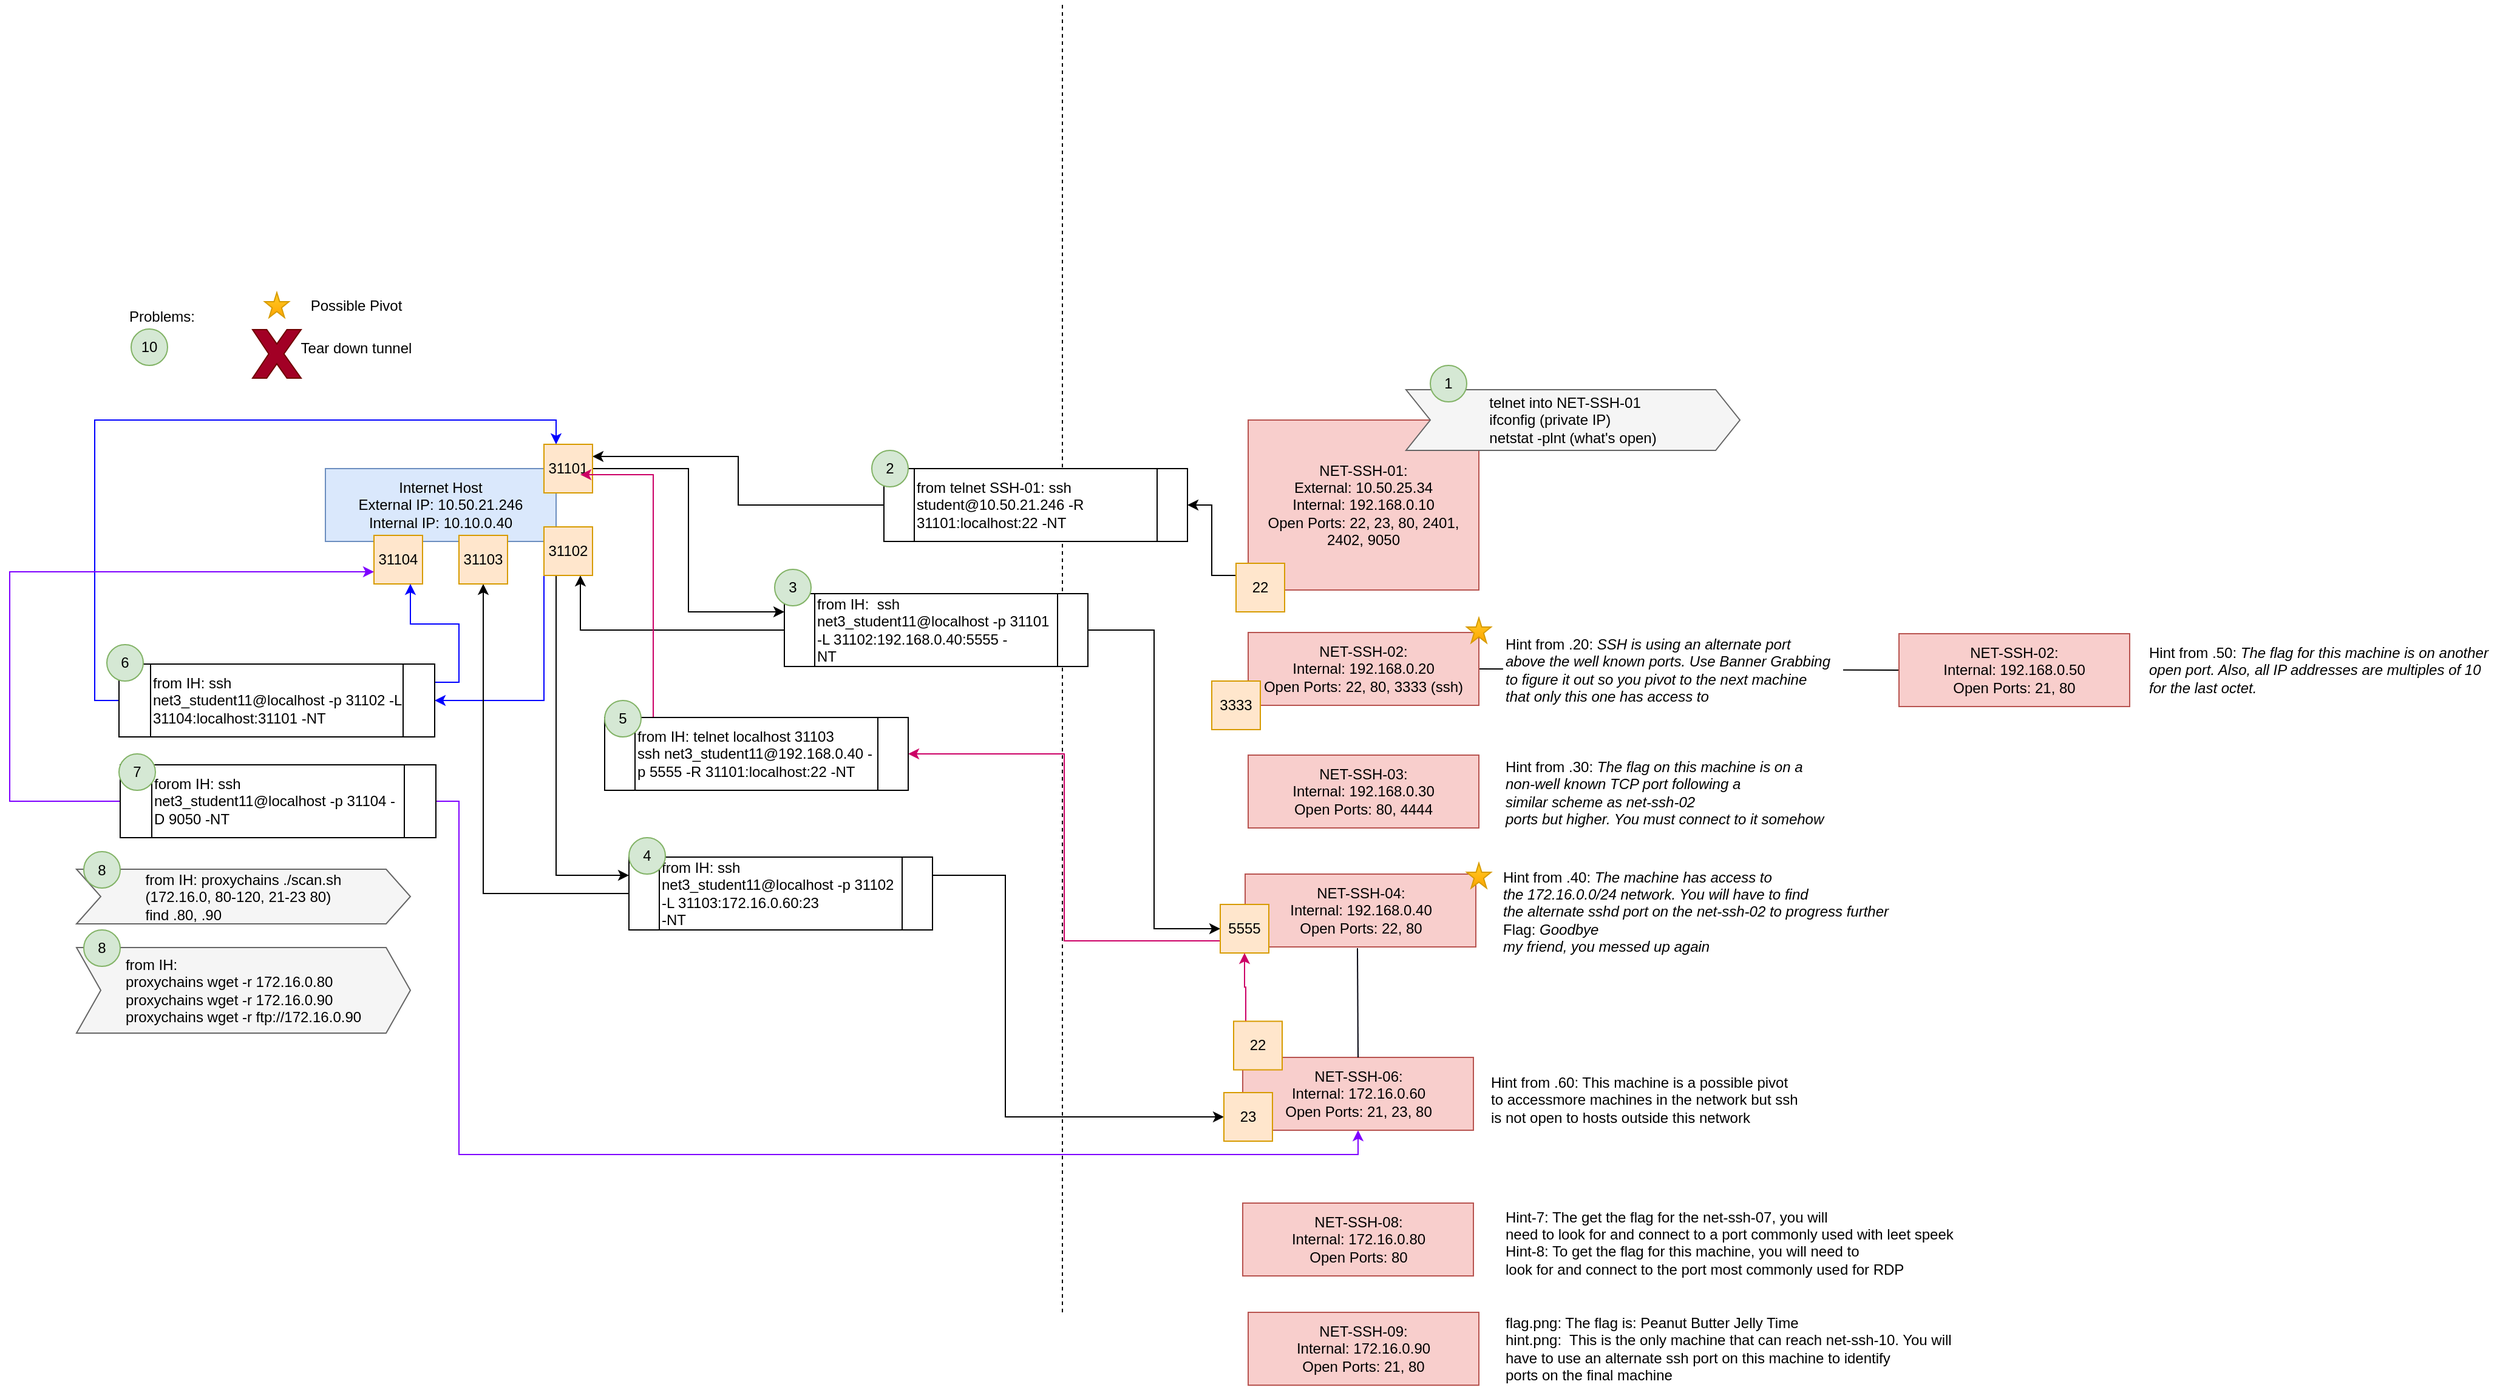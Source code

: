 <mxfile version="16.5.6" type="github">
  <diagram id="JSSCa7bkJR9PmikTlj4o" name="Page-1">
    <mxGraphModel dx="2347" dy="1815" grid="1" gridSize="10" guides="1" tooltips="1" connect="1" arrows="1" fold="1" page="1" pageScale="1" pageWidth="850" pageHeight="1100" math="0" shadow="0">
      <root>
        <mxCell id="0" />
        <mxCell id="1" parent="0" />
        <mxCell id="V4ygMix9neK_rHeA2cn2-54" value="" style="endArrow=none;dashed=1;html=1;rounded=0;fontColor=#000000;startArrow=none;" parent="1" edge="1">
          <mxGeometry width="50" height="50" relative="1" as="geometry">
            <mxPoint x="487" y="890" as="sourcePoint" />
            <mxPoint x="487" y="-190" as="targetPoint" />
          </mxGeometry>
        </mxCell>
        <mxCell id="V4ygMix9neK_rHeA2cn2-47" value="" style="endArrow=none;html=1;rounded=0;fontColor=#99FF99;exitX=1;exitY=0.5;exitDx=0;exitDy=0;entryX=0;entryY=0.5;entryDx=0;entryDy=0;" parent="1" source="duze3X__lLn2EJtRwXXi-15" target="V4ygMix9neK_rHeA2cn2-45" edge="1">
          <mxGeometry width="50" height="50" relative="1" as="geometry">
            <mxPoint x="820" y="520" as="sourcePoint" />
            <mxPoint x="1170" y="360" as="targetPoint" />
          </mxGeometry>
        </mxCell>
        <mxCell id="2QfLTyrHY2M2lkCo5Ux--1" value="Internet Host&lt;br&gt;External IP: 10.50.21.246&lt;br&gt;Internal IP: 10.10.0.40" style="rounded=0;whiteSpace=wrap;html=1;fillColor=#dae8fc;strokeColor=#6c8ebf;" parent="1" vertex="1">
          <mxGeometry x="-120" y="195" width="190" height="60" as="geometry" />
        </mxCell>
        <mxCell id="2QfLTyrHY2M2lkCo5Ux--8" value="NET-SSH-01:&lt;br&gt;External: 10.50.25.34&lt;br&gt;Internal:&amp;nbsp;192.168.0.10&lt;br&gt;Open Ports: 22, 23, 80, 2401, 2402, 9050" style="rounded=0;whiteSpace=wrap;html=1;fillColor=#f8cecc;strokeColor=#b85450;" parent="1" vertex="1">
          <mxGeometry x="640" y="155" width="190" height="140" as="geometry" />
        </mxCell>
        <mxCell id="duze3X__lLn2EJtRwXXi-10" style="edgeStyle=orthogonalEdgeStyle;rounded=0;orthogonalLoop=1;jettySize=auto;html=1;exitX=0;exitY=0.5;exitDx=0;exitDy=0;entryX=1;entryY=0.25;entryDx=0;entryDy=0;" parent="1" source="duze3X__lLn2EJtRwXXi-2" target="duze3X__lLn2EJtRwXXi-9" edge="1">
          <mxGeometry relative="1" as="geometry" />
        </mxCell>
        <mxCell id="duze3X__lLn2EJtRwXXi-2" value="from telnet SSH-01: ssh student@10.50.21.246 -R 31101:localhost:22 -NT" style="shape=process;whiteSpace=wrap;html=1;backgroundOutline=1;align=left;" parent="1" vertex="1">
          <mxGeometry x="340" y="195" width="250" height="60" as="geometry" />
        </mxCell>
        <mxCell id="duze3X__lLn2EJtRwXXi-6" style="edgeStyle=orthogonalEdgeStyle;rounded=0;orthogonalLoop=1;jettySize=auto;html=1;exitX=0;exitY=0.25;exitDx=0;exitDy=0;entryX=1;entryY=0.5;entryDx=0;entryDy=0;" parent="1" source="duze3X__lLn2EJtRwXXi-5" target="duze3X__lLn2EJtRwXXi-2" edge="1">
          <mxGeometry relative="1" as="geometry" />
        </mxCell>
        <mxCell id="duze3X__lLn2EJtRwXXi-5" value="22" style="whiteSpace=wrap;html=1;aspect=fixed;fillColor=#ffe6cc;strokeColor=#d79b00;" parent="1" vertex="1">
          <mxGeometry x="630" y="273" width="40" height="40" as="geometry" />
        </mxCell>
        <mxCell id="V4ygMix9neK_rHeA2cn2-27" style="edgeStyle=orthogonalEdgeStyle;rounded=0;orthogonalLoop=1;jettySize=auto;html=1;exitX=1;exitY=0.5;exitDx=0;exitDy=0;entryX=0;entryY=0.25;entryDx=0;entryDy=0;" parent="1" source="duze3X__lLn2EJtRwXXi-9" target="V4ygMix9neK_rHeA2cn2-17" edge="1">
          <mxGeometry relative="1" as="geometry" />
        </mxCell>
        <mxCell id="duze3X__lLn2EJtRwXXi-9" value="31101" style="whiteSpace=wrap;html=1;aspect=fixed;fillColor=#ffe6cc;strokeColor=#d79b00;" parent="1" vertex="1">
          <mxGeometry x="60" y="175" width="40" height="40" as="geometry" />
        </mxCell>
        <mxCell id="duze3X__lLn2EJtRwXXi-15" value="NET-SSH-02:&lt;br&gt;Internal:&amp;nbsp;192.168.0.20&lt;br&gt;Open Ports: 22, 80, 3333 (ssh)" style="rounded=0;whiteSpace=wrap;html=1;fillColor=#f8cecc;strokeColor=#b85450;" parent="1" vertex="1">
          <mxGeometry x="640" y="330" width="190" height="60" as="geometry" />
        </mxCell>
        <mxCell id="duze3X__lLn2EJtRwXXi-16" value="NET-SSH-03:&lt;br&gt;Internal:&amp;nbsp;192.168.0.30&lt;br&gt;Open Ports: 80, 4444" style="rounded=0;whiteSpace=wrap;html=1;fillColor=#f8cecc;strokeColor=#b85450;" parent="1" vertex="1">
          <mxGeometry x="640" y="431" width="190" height="60" as="geometry" />
        </mxCell>
        <mxCell id="duze3X__lLn2EJtRwXXi-17" value="NET-SSH-04:&lt;br&gt;Internal:&amp;nbsp;192.168.0.40&lt;br&gt;Open Ports: 22, 80" style="rounded=0;whiteSpace=wrap;html=1;fillColor=#f8cecc;strokeColor=#b85450;" parent="1" vertex="1">
          <mxGeometry x="637.5" y="529" width="190" height="60" as="geometry" />
        </mxCell>
        <mxCell id="mYg_Y59IcBYT0eOCHOQk-1" value="&lt;div style=&quot;text-align: left&quot;&gt;&lt;span style=&quot;color: rgb(0 , 0 , 0)&quot;&gt;telnet into NET-SSH-01&amp;nbsp;&lt;/span&gt;&lt;/div&gt;&lt;div style=&quot;text-align: left&quot;&gt;&lt;span style=&quot;color: rgb(0 , 0 , 0)&quot;&gt;ifconfig (private IP)&lt;/span&gt;&lt;/div&gt;&lt;div style=&quot;text-align: left&quot;&gt;&lt;span style=&quot;color: rgb(0 , 0 , 0)&quot;&gt;netstat -plnt (what&#39;s open)&lt;/span&gt;&lt;/div&gt;" style="shape=step;perimeter=stepPerimeter;whiteSpace=wrap;html=1;fixedSize=1;align=center;fillColor=#f5f5f5;fontColor=#333333;strokeColor=#666666;" parent="1" vertex="1">
          <mxGeometry x="770" y="130" width="275" height="50" as="geometry" />
        </mxCell>
        <mxCell id="duze3X__lLn2EJtRwXXi-3" value="1" style="ellipse;whiteSpace=wrap;html=1;aspect=fixed;fillColor=#d5e8d4;strokeColor=#82b366;" parent="1" vertex="1">
          <mxGeometry x="790" y="110" width="30" height="30" as="geometry" />
        </mxCell>
        <mxCell id="duze3X__lLn2EJtRwXXi-19" value="2" style="ellipse;whiteSpace=wrap;html=1;aspect=fixed;fillColor=#d5e8d4;strokeColor=#82b366;" parent="1" vertex="1">
          <mxGeometry x="330" y="180" width="30" height="30" as="geometry" />
        </mxCell>
        <mxCell id="duze3X__lLn2EJtRwXXi-23" value="Problems:" style="text;html=1;align=center;verticalAlign=middle;resizable=0;points=[];autosize=1;strokeColor=none;fillColor=none;" parent="1" vertex="1">
          <mxGeometry x="-290" y="60" width="70" height="20" as="geometry" />
        </mxCell>
        <mxCell id="duze3X__lLn2EJtRwXXi-24" value="Hint from .20:&amp;nbsp;&lt;i&gt;&lt;span style=&quot;font-size: 9pt ; line-height: 107%&quot;&gt;SSH is using an alternate port &lt;br&gt;above the well known ports. Use Banner Grabbing &lt;br&gt;to figure it out so you pivot to the next machine &lt;br&gt;that only this one has access to&lt;/span&gt;&lt;/i&gt;" style="text;html=1;align=left;verticalAlign=middle;resizable=0;points=[];autosize=1;strokeColor=none;fillColor=#FFFFFF;" parent="1" vertex="1">
          <mxGeometry x="850" y="331" width="280" height="60" as="geometry" />
        </mxCell>
        <mxCell id="duze3X__lLn2EJtRwXXi-25" value="Hint from .30: &lt;i&gt;The flag on this machine is on a &lt;br&gt;non-well known TCP port following a &lt;br&gt;similar scheme as net-ssh-02 &lt;br&gt;ports but higher. You must connect to it somehow&amp;nbsp;&lt;/i&gt;&amp;nbsp;" style="text;html=1;align=left;verticalAlign=middle;resizable=0;points=[];autosize=1;strokeColor=none;fillColor=none;" parent="1" vertex="1">
          <mxGeometry x="850" y="432" width="280" height="60" as="geometry" />
        </mxCell>
        <mxCell id="duze3X__lLn2EJtRwXXi-27" value="&lt;div&gt;Hint from .40: &lt;i&gt;The machine has access to&amp;nbsp;&lt;/i&gt;&lt;/div&gt;&lt;div&gt;&lt;i&gt;the 172.16.0.0/24 network. You will have to find&amp;nbsp;&lt;/i&gt;&lt;/div&gt;&lt;div&gt;&lt;i&gt;the alternate sshd port on the net-ssh-02 to progress further&lt;/i&gt;&lt;/div&gt;&lt;div&gt;Flag: &lt;i&gt;Goodbye&lt;/i&gt;&lt;/div&gt;&lt;div&gt;&lt;i&gt;my friend, you messed up again&lt;/i&gt;&lt;/div&gt;" style="text;html=1;align=left;verticalAlign=middle;resizable=0;points=[];autosize=1;strokeColor=none;fillColor=none;" parent="1" vertex="1">
          <mxGeometry x="847.5" y="520" width="330" height="80" as="geometry" />
        </mxCell>
        <mxCell id="V4ygMix9neK_rHeA2cn2-22" style="edgeStyle=orthogonalEdgeStyle;rounded=0;orthogonalLoop=1;jettySize=auto;html=1;exitX=1;exitY=0.5;exitDx=0;exitDy=0;entryX=0;entryY=0.5;entryDx=0;entryDy=0;" parent="1" source="V4ygMix9neK_rHeA2cn2-17" target="WIV3rkEMDpp98gtpgbOe-2" edge="1">
          <mxGeometry relative="1" as="geometry" />
        </mxCell>
        <mxCell id="V4ygMix9neK_rHeA2cn2-28" style="edgeStyle=orthogonalEdgeStyle;rounded=0;orthogonalLoop=1;jettySize=auto;html=1;exitX=0;exitY=0.5;exitDx=0;exitDy=0;entryX=0.75;entryY=1;entryDx=0;entryDy=0;" parent="1" source="V4ygMix9neK_rHeA2cn2-17" target="V4ygMix9neK_rHeA2cn2-29" edge="1">
          <mxGeometry relative="1" as="geometry">
            <mxPoint x="40" y="280" as="targetPoint" />
          </mxGeometry>
        </mxCell>
        <mxCell id="V4ygMix9neK_rHeA2cn2-17" value="from IH:&amp;nbsp;&lt;span&gt;&amp;nbsp;ssh net3_student11@localhost -p 31101 -L 31102:192.168.0.40:5555 -&lt;/span&gt;&lt;div&gt;NT&lt;/div&gt;" style="shape=process;whiteSpace=wrap;html=1;backgroundOutline=1;align=left;" parent="1" vertex="1">
          <mxGeometry x="258" y="298" width="250" height="60" as="geometry" />
        </mxCell>
        <mxCell id="V4ygMix9neK_rHeA2cn2-21" value="3333" style="whiteSpace=wrap;html=1;aspect=fixed;fillColor=#ffe6cc;strokeColor=#d79b00;" parent="1" vertex="1">
          <mxGeometry x="610" y="370" width="40" height="40" as="geometry" />
        </mxCell>
        <mxCell id="WIV3rkEMDpp98gtpgbOe-25" style="edgeStyle=orthogonalEdgeStyle;rounded=0;orthogonalLoop=1;jettySize=auto;html=1;exitX=0.25;exitY=1;exitDx=0;exitDy=0;entryX=0;entryY=0.25;entryDx=0;entryDy=0;" parent="1" source="V4ygMix9neK_rHeA2cn2-29" target="WIV3rkEMDpp98gtpgbOe-23" edge="1">
          <mxGeometry relative="1" as="geometry" />
        </mxCell>
        <mxCell id="rbnCeYtW4sFdPo3E8ZL8-12" style="edgeStyle=orthogonalEdgeStyle;rounded=0;orthogonalLoop=1;jettySize=auto;html=1;exitX=0;exitY=1;exitDx=0;exitDy=0;entryX=1;entryY=0.5;entryDx=0;entryDy=0;strokeColor=#0000FF;" edge="1" parent="1" source="V4ygMix9neK_rHeA2cn2-29" target="WIV3rkEMDpp98gtpgbOe-40">
          <mxGeometry relative="1" as="geometry" />
        </mxCell>
        <mxCell id="V4ygMix9neK_rHeA2cn2-29" value="31102" style="whiteSpace=wrap;html=1;aspect=fixed;fillColor=#ffe6cc;strokeColor=#d79b00;" parent="1" vertex="1">
          <mxGeometry x="60" y="243" width="40" height="40" as="geometry" />
        </mxCell>
        <mxCell id="V4ygMix9neK_rHeA2cn2-40" value="10" style="ellipse;whiteSpace=wrap;html=1;aspect=fixed;fillColor=#d5e8d4;strokeColor=#82b366;" parent="1" vertex="1">
          <mxGeometry x="-280" y="80" width="30" height="30" as="geometry" />
        </mxCell>
        <mxCell id="V4ygMix9neK_rHeA2cn2-45" value="NET-SSH-02:&lt;br&gt;Internal:&amp;nbsp;192.168.0.50&lt;br&gt;Open Ports: 21, 80" style="rounded=0;whiteSpace=wrap;html=1;fillColor=#f8cecc;strokeColor=#b85450;" parent="1" vertex="1">
          <mxGeometry x="1176" y="331" width="190" height="60" as="geometry" />
        </mxCell>
        <mxCell id="V4ygMix9neK_rHeA2cn2-46" value="Hint from .50: &lt;i&gt;The flag for this machine is on another&lt;br&gt;open port. Also, all IP addresses are multiples of 10&lt;br&gt;for the last octet.&lt;br&gt;&lt;/i&gt;" style="text;html=1;align=left;verticalAlign=middle;resizable=0;points=[];autosize=1;strokeColor=none;fillColor=none;" parent="1" vertex="1">
          <mxGeometry x="1380" y="336" width="290" height="50" as="geometry" />
        </mxCell>
        <mxCell id="V4ygMix9neK_rHeA2cn2-48" value="" style="verticalLabelPosition=bottom;verticalAlign=top;html=1;shape=mxgraph.basic.star;strokeColor=#d79b00;fillColor=#ffcd28;gradientColor=#ffa500;" parent="1" vertex="1">
          <mxGeometry x="820" y="318" width="20" height="20.5" as="geometry" />
        </mxCell>
        <mxCell id="V4ygMix9neK_rHeA2cn2-50" value="" style="verticalLabelPosition=bottom;verticalAlign=top;html=1;shape=mxgraph.basic.star;strokeColor=#d79b00;fillColor=#ffcd28;gradientColor=#ffa500;" parent="1" vertex="1">
          <mxGeometry x="-170" y="50" width="20" height="20.5" as="geometry" />
        </mxCell>
        <mxCell id="V4ygMix9neK_rHeA2cn2-51" value="Possible Pivot" style="text;html=1;align=center;verticalAlign=middle;resizable=0;points=[];autosize=1;strokeColor=none;fillColor=none;fontColor=#000000;" parent="1" vertex="1">
          <mxGeometry x="-140" y="50.5" width="90" height="20" as="geometry" />
        </mxCell>
        <mxCell id="V4ygMix9neK_rHeA2cn2-52" value="" style="verticalLabelPosition=bottom;verticalAlign=top;html=1;shape=mxgraph.basic.x;fillColor=#a20025;fontColor=#ffffff;strokeColor=#6F0000;" parent="1" vertex="1">
          <mxGeometry x="-180" y="80.5" width="40" height="40" as="geometry" />
        </mxCell>
        <mxCell id="V4ygMix9neK_rHeA2cn2-53" value="Tear down tunnel" style="text;html=1;align=center;verticalAlign=middle;resizable=0;points=[];autosize=1;strokeColor=none;fillColor=none;fontColor=#000000;" parent="1" vertex="1">
          <mxGeometry x="-150" y="85.5" width="110" height="20" as="geometry" />
        </mxCell>
        <mxCell id="WIV3rkEMDpp98gtpgbOe-1" value="3" style="ellipse;whiteSpace=wrap;html=1;aspect=fixed;fillColor=#d5e8d4;strokeColor=#82b366;" parent="1" vertex="1">
          <mxGeometry x="250" y="278" width="30" height="30" as="geometry" />
        </mxCell>
        <mxCell id="WIV3rkEMDpp98gtpgbOe-38" style="edgeStyle=orthogonalEdgeStyle;rounded=0;orthogonalLoop=1;jettySize=auto;html=1;exitX=0;exitY=0.75;exitDx=0;exitDy=0;entryX=1;entryY=0.5;entryDx=0;entryDy=0;strokeColor=#CC0066;" parent="1" source="WIV3rkEMDpp98gtpgbOe-2" target="WIV3rkEMDpp98gtpgbOe-30" edge="1">
          <mxGeometry relative="1" as="geometry" />
        </mxCell>
        <mxCell id="WIV3rkEMDpp98gtpgbOe-2" value="5555" style="whiteSpace=wrap;html=1;aspect=fixed;fillColor=#ffe6cc;strokeColor=#d79b00;" parent="1" vertex="1">
          <mxGeometry x="617" y="554" width="40" height="40" as="geometry" />
        </mxCell>
        <mxCell id="WIV3rkEMDpp98gtpgbOe-3" value="" style="verticalLabelPosition=bottom;verticalAlign=top;html=1;shape=mxgraph.basic.star;strokeColor=#d79b00;fillColor=#ffcd28;gradientColor=#ffa500;" parent="1" vertex="1">
          <mxGeometry x="820" y="520" width="20" height="20.5" as="geometry" />
        </mxCell>
        <mxCell id="WIV3rkEMDpp98gtpgbOe-5" value="NET-SSH-06:&lt;br&gt;Internal:&amp;nbsp;172.16.0.60&lt;br&gt;Open Ports: 21, 23, 80" style="rounded=0;whiteSpace=wrap;html=1;fillColor=#f8cecc;strokeColor=#b85450;" parent="1" vertex="1">
          <mxGeometry x="635.5" y="680" width="190" height="60" as="geometry" />
        </mxCell>
        <mxCell id="WIV3rkEMDpp98gtpgbOe-19" value="Hint from .60: This machine is a possible pivot &lt;br&gt;to accessmore machines in the network but ssh &lt;br&gt;is not open to hosts outside this network" style="text;html=1;align=left;verticalAlign=middle;resizable=0;points=[];autosize=1;strokeColor=none;fillColor=none;" parent="1" vertex="1">
          <mxGeometry x="838" y="690.25" width="270" height="50" as="geometry" />
        </mxCell>
        <mxCell id="WIV3rkEMDpp98gtpgbOe-26" style="edgeStyle=orthogonalEdgeStyle;rounded=0;orthogonalLoop=1;jettySize=auto;html=1;exitX=1;exitY=0.25;exitDx=0;exitDy=0;entryX=0;entryY=0.5;entryDx=0;entryDy=0;" parent="1" source="WIV3rkEMDpp98gtpgbOe-23" target="WIV3rkEMDpp98gtpgbOe-27" edge="1">
          <mxGeometry relative="1" as="geometry">
            <mxPoint x="1210" y="620" as="targetPoint" />
            <Array as="points">
              <mxPoint x="440" y="530" />
              <mxPoint x="440" y="729" />
            </Array>
          </mxGeometry>
        </mxCell>
        <mxCell id="WIV3rkEMDpp98gtpgbOe-28" style="edgeStyle=orthogonalEdgeStyle;rounded=0;orthogonalLoop=1;jettySize=auto;html=1;exitX=0;exitY=0.5;exitDx=0;exitDy=0;" parent="1" source="WIV3rkEMDpp98gtpgbOe-23" target="WIV3rkEMDpp98gtpgbOe-24" edge="1">
          <mxGeometry relative="1" as="geometry" />
        </mxCell>
        <mxCell id="WIV3rkEMDpp98gtpgbOe-23" value="&lt;div&gt;from IH: ssh net3_student11@localhost -p 31102 -L 31103:172.16.0.60:23&lt;/div&gt;&lt;div&gt;-NT&lt;/div&gt;" style="shape=process;whiteSpace=wrap;html=1;backgroundOutline=1;align=left;" parent="1" vertex="1">
          <mxGeometry x="130" y="515" width="250" height="60" as="geometry" />
        </mxCell>
        <mxCell id="WIV3rkEMDpp98gtpgbOe-24" value="31103" style="whiteSpace=wrap;html=1;aspect=fixed;fillColor=#ffe6cc;strokeColor=#d79b00;" parent="1" vertex="1">
          <mxGeometry x="-10" y="250" width="40" height="40" as="geometry" />
        </mxCell>
        <mxCell id="WIV3rkEMDpp98gtpgbOe-27" value="23" style="whiteSpace=wrap;html=1;aspect=fixed;fillColor=#ffe6cc;strokeColor=#d79b00;" parent="1" vertex="1">
          <mxGeometry x="620" y="709" width="40" height="40" as="geometry" />
        </mxCell>
        <mxCell id="WIV3rkEMDpp98gtpgbOe-33" style="edgeStyle=orthogonalEdgeStyle;rounded=0;orthogonalLoop=1;jettySize=auto;html=1;exitX=0.25;exitY=0;exitDx=0;exitDy=0;strokeColor=#CC0066;" parent="1" source="WIV3rkEMDpp98gtpgbOe-30" edge="1">
          <mxGeometry relative="1" as="geometry">
            <Array as="points">
              <mxPoint x="150" y="400" />
              <mxPoint x="150" y="200" />
            </Array>
            <mxPoint x="90" y="200" as="targetPoint" />
          </mxGeometry>
        </mxCell>
        <mxCell id="WIV3rkEMDpp98gtpgbOe-30" value="from IH: telnet localhost 31103&lt;br&gt;ssh net3_student11@192.168.0.40 -p 5555 -R 31101:localhost:22 -NT" style="shape=process;whiteSpace=wrap;html=1;backgroundOutline=1;align=left;" parent="1" vertex="1">
          <mxGeometry x="110" y="400" width="250" height="60" as="geometry" />
        </mxCell>
        <mxCell id="WIV3rkEMDpp98gtpgbOe-37" style="edgeStyle=orthogonalEdgeStyle;rounded=0;orthogonalLoop=1;jettySize=auto;html=1;exitX=0.25;exitY=0;exitDx=0;exitDy=0;entryX=0.5;entryY=1;entryDx=0;entryDy=0;strokeColor=#CC0066;" parent="1" source="WIV3rkEMDpp98gtpgbOe-36" target="WIV3rkEMDpp98gtpgbOe-2" edge="1">
          <mxGeometry relative="1" as="geometry" />
        </mxCell>
        <mxCell id="WIV3rkEMDpp98gtpgbOe-36" value="22" style="whiteSpace=wrap;html=1;aspect=fixed;fillColor=#ffe6cc;strokeColor=#d79b00;" parent="1" vertex="1">
          <mxGeometry x="628" y="650.25" width="40" height="40" as="geometry" />
        </mxCell>
        <mxCell id="WIV3rkEMDpp98gtpgbOe-39" value="31104" style="whiteSpace=wrap;html=1;aspect=fixed;fillColor=#ffe6cc;strokeColor=#d79b00;" parent="1" vertex="1">
          <mxGeometry x="-80" y="250" width="40" height="40" as="geometry" />
        </mxCell>
        <mxCell id="rbnCeYtW4sFdPo3E8ZL8-11" style="edgeStyle=orthogonalEdgeStyle;rounded=0;orthogonalLoop=1;jettySize=auto;html=1;exitX=1;exitY=0.25;exitDx=0;exitDy=0;entryX=0.75;entryY=1;entryDx=0;entryDy=0;strokeColor=#0000FF;" edge="1" parent="1" source="WIV3rkEMDpp98gtpgbOe-40" target="WIV3rkEMDpp98gtpgbOe-39">
          <mxGeometry relative="1" as="geometry" />
        </mxCell>
        <mxCell id="rbnCeYtW4sFdPo3E8ZL8-13" style="edgeStyle=orthogonalEdgeStyle;rounded=0;orthogonalLoop=1;jettySize=auto;html=1;exitX=0;exitY=0.5;exitDx=0;exitDy=0;entryX=0.25;entryY=0;entryDx=0;entryDy=0;strokeColor=#0000FF;" edge="1" parent="1" source="WIV3rkEMDpp98gtpgbOe-40" target="duze3X__lLn2EJtRwXXi-9">
          <mxGeometry relative="1" as="geometry" />
        </mxCell>
        <mxCell id="WIV3rkEMDpp98gtpgbOe-40" value="from IH: ssh net3_student11@localhost -p 31102 -L 31104:localhost:31101 -NT" style="shape=process;whiteSpace=wrap;html=1;backgroundOutline=1;align=left;" parent="1" vertex="1">
          <mxGeometry x="-290" y="356" width="260" height="60" as="geometry" />
        </mxCell>
        <mxCell id="rbnCeYtW4sFdPo3E8ZL8-1" value="5" style="ellipse;whiteSpace=wrap;html=1;aspect=fixed;fillColor=#d5e8d4;strokeColor=#82b366;" vertex="1" parent="1">
          <mxGeometry x="110" y="386" width="30" height="30" as="geometry" />
        </mxCell>
        <mxCell id="rbnCeYtW4sFdPo3E8ZL8-4" value="" style="endArrow=none;html=1;rounded=0;strokeColor=#00000D;exitX=0.5;exitY=0;exitDx=0;exitDy=0;" edge="1" parent="1" source="WIV3rkEMDpp98gtpgbOe-5">
          <mxGeometry width="50" height="50" relative="1" as="geometry">
            <mxPoint x="390" y="560" as="sourcePoint" />
            <mxPoint x="730" y="590" as="targetPoint" />
          </mxGeometry>
        </mxCell>
        <mxCell id="rbnCeYtW4sFdPo3E8ZL8-7" value="4" style="ellipse;whiteSpace=wrap;html=1;aspect=fixed;fillColor=#d5e8d4;strokeColor=#82b366;" vertex="1" parent="1">
          <mxGeometry x="130" y="499" width="30" height="30" as="geometry" />
        </mxCell>
        <mxCell id="rbnCeYtW4sFdPo3E8ZL8-16" style="edgeStyle=orthogonalEdgeStyle;rounded=0;orthogonalLoop=1;jettySize=auto;html=1;exitX=0;exitY=0.5;exitDx=0;exitDy=0;entryX=0;entryY=0.75;entryDx=0;entryDy=0;strokeColor=#7F00FF;" edge="1" parent="1" source="rbnCeYtW4sFdPo3E8ZL8-14" target="WIV3rkEMDpp98gtpgbOe-39">
          <mxGeometry relative="1" as="geometry">
            <Array as="points">
              <mxPoint x="-380" y="469" />
              <mxPoint x="-380" y="280" />
            </Array>
          </mxGeometry>
        </mxCell>
        <mxCell id="rbnCeYtW4sFdPo3E8ZL8-17" style="edgeStyle=orthogonalEdgeStyle;rounded=0;orthogonalLoop=1;jettySize=auto;html=1;exitX=1;exitY=0.5;exitDx=0;exitDy=0;entryX=0.5;entryY=1;entryDx=0;entryDy=0;strokeColor=#7F00FF;" edge="1" parent="1" source="rbnCeYtW4sFdPo3E8ZL8-14" target="WIV3rkEMDpp98gtpgbOe-5">
          <mxGeometry relative="1" as="geometry">
            <Array as="points">
              <mxPoint x="-10" y="469" />
              <mxPoint x="-10" y="760" />
              <mxPoint x="731" y="760" />
            </Array>
          </mxGeometry>
        </mxCell>
        <mxCell id="rbnCeYtW4sFdPo3E8ZL8-14" value="forom IH: ssh net3_student11@localhost -p 31104 -D 9050 -NT" style="shape=process;whiteSpace=wrap;html=1;backgroundOutline=1;align=left;" vertex="1" parent="1">
          <mxGeometry x="-289" y="439" width="260" height="60" as="geometry" />
        </mxCell>
        <mxCell id="rbnCeYtW4sFdPo3E8ZL8-15" value="6" style="ellipse;whiteSpace=wrap;html=1;aspect=fixed;fillColor=#d5e8d4;strokeColor=#82b366;" vertex="1" parent="1">
          <mxGeometry x="-300" y="340" width="30" height="30" as="geometry" />
        </mxCell>
        <mxCell id="rbnCeYtW4sFdPo3E8ZL8-18" value="7" style="ellipse;whiteSpace=wrap;html=1;aspect=fixed;fillColor=#d5e8d4;strokeColor=#82b366;" vertex="1" parent="1">
          <mxGeometry x="-290" y="430" width="30" height="30" as="geometry" />
        </mxCell>
        <mxCell id="rbnCeYtW4sFdPo3E8ZL8-19" value="&lt;div style=&quot;text-align: left&quot;&gt;&lt;font color=&quot;#000000&quot;&gt;from IH: proxychains ./scan.sh&lt;/font&gt;&lt;/div&gt;&lt;div style=&quot;text-align: left&quot;&gt;&lt;font color=&quot;#000000&quot;&gt;(172.16.0, 80-120, 21-23 80)&lt;/font&gt;&lt;/div&gt;&lt;div style=&quot;text-align: left&quot;&gt;&lt;font color=&quot;#000000&quot;&gt;find .80, .90&lt;/font&gt;&lt;/div&gt;" style="shape=step;perimeter=stepPerimeter;whiteSpace=wrap;html=1;fixedSize=1;align=center;fillColor=#f5f5f5;fontColor=#333333;strokeColor=#666666;" vertex="1" parent="1">
          <mxGeometry x="-325" y="525" width="275" height="45" as="geometry" />
        </mxCell>
        <mxCell id="rbnCeYtW4sFdPo3E8ZL8-20" value="8" style="ellipse;whiteSpace=wrap;html=1;aspect=fixed;fillColor=#d5e8d4;strokeColor=#82b366;" vertex="1" parent="1">
          <mxGeometry x="-319" y="510.5" width="30" height="30" as="geometry" />
        </mxCell>
        <mxCell id="rbnCeYtW4sFdPo3E8ZL8-21" value="NET-SSH-08:&lt;br&gt;Internal:&amp;nbsp;172.16.0.80&lt;br&gt;Open Ports: 80" style="rounded=0;whiteSpace=wrap;html=1;fillColor=#f8cecc;strokeColor=#b85450;" vertex="1" parent="1">
          <mxGeometry x="635.5" y="800" width="190" height="60" as="geometry" />
        </mxCell>
        <mxCell id="rbnCeYtW4sFdPo3E8ZL8-22" value="NET-SSH-09:&lt;br&gt;Internal:&amp;nbsp;172.16.0.90&lt;br&gt;Open Ports: 21, 80" style="rounded=0;whiteSpace=wrap;html=1;fillColor=#f8cecc;strokeColor=#b85450;" vertex="1" parent="1">
          <mxGeometry x="640" y="890" width="190" height="60" as="geometry" />
        </mxCell>
        <mxCell id="rbnCeYtW4sFdPo3E8ZL8-23" value="&lt;div style=&quot;text-align: left&quot;&gt;&lt;font color=&quot;#000000&quot;&gt;from IH:&amp;nbsp;&lt;/font&gt;&lt;/div&gt;&lt;div style=&quot;text-align: left&quot;&gt;&lt;font color=&quot;#000000&quot;&gt;proxychains wget -r 172.16.0.80&lt;/font&gt;&lt;/div&gt;&lt;div style=&quot;text-align: left&quot;&gt;&lt;span style=&quot;color: rgb(0 , 0 , 0)&quot;&gt;proxychains wget -r 172.16.0.90&lt;/span&gt;&lt;font color=&quot;#000000&quot;&gt;&lt;br&gt;&lt;/font&gt;&lt;/div&gt;&lt;div style=&quot;text-align: left&quot;&gt;&lt;span style=&quot;color: rgb(0 , 0 , 0)&quot;&gt;proxychains wget -r ftp://172.16.0.90&lt;/span&gt;&lt;span style=&quot;color: rgb(0 , 0 , 0)&quot;&gt;&lt;br&gt;&lt;/span&gt;&lt;/div&gt;" style="shape=step;perimeter=stepPerimeter;whiteSpace=wrap;html=1;fixedSize=1;align=center;fillColor=#f5f5f5;fontColor=#333333;strokeColor=#666666;" vertex="1" parent="1">
          <mxGeometry x="-325" y="589.5" width="275" height="70.5" as="geometry" />
        </mxCell>
        <mxCell id="rbnCeYtW4sFdPo3E8ZL8-24" value="8" style="ellipse;whiteSpace=wrap;html=1;aspect=fixed;fillColor=#d5e8d4;strokeColor=#82b366;" vertex="1" parent="1">
          <mxGeometry x="-319" y="575" width="30" height="30" as="geometry" />
        </mxCell>
        <mxCell id="rbnCeYtW4sFdPo3E8ZL8-25" value="&lt;div&gt;Hint-7: The get the flag for the net-ssh-07, you will&amp;nbsp;&lt;/div&gt;&lt;div&gt;need to look for and connect to a port commonly used with leet speek&amp;nbsp;&amp;nbsp;&lt;/div&gt;&lt;div&gt;Hint-8: To get the flag for this machine, you will need to&amp;nbsp;&lt;/div&gt;&lt;div&gt;look for and connect to the port most commonly used for RDP&amp;nbsp;&lt;/div&gt;&lt;div&gt;&lt;br&gt;&lt;/div&gt;" style="text;html=1;align=left;verticalAlign=middle;resizable=0;points=[];autosize=1;strokeColor=none;fillColor=none;" vertex="1" parent="1">
          <mxGeometry x="850" y="800" width="390" height="80" as="geometry" />
        </mxCell>
        <mxCell id="rbnCeYtW4sFdPo3E8ZL8-26" value="&lt;div&gt;&lt;div&gt;flag.png: The flag is: Peanut Butter Jelly Time&amp;nbsp;&lt;/div&gt;&lt;div&gt;hint.png:&amp;nbsp; This is the only machine that can reach net-ssh-10. You will&amp;nbsp;&lt;/div&gt;&lt;div&gt;have to use an alternate ssh port on this machine to identify&amp;nbsp;&lt;/div&gt;&lt;div&gt;ports on the final machine&amp;nbsp;&lt;/div&gt;&lt;/div&gt;" style="text;html=1;align=left;verticalAlign=middle;resizable=0;points=[];autosize=1;strokeColor=none;fillColor=none;" vertex="1" parent="1">
          <mxGeometry x="850" y="890" width="390" height="60" as="geometry" />
        </mxCell>
      </root>
    </mxGraphModel>
  </diagram>
</mxfile>
